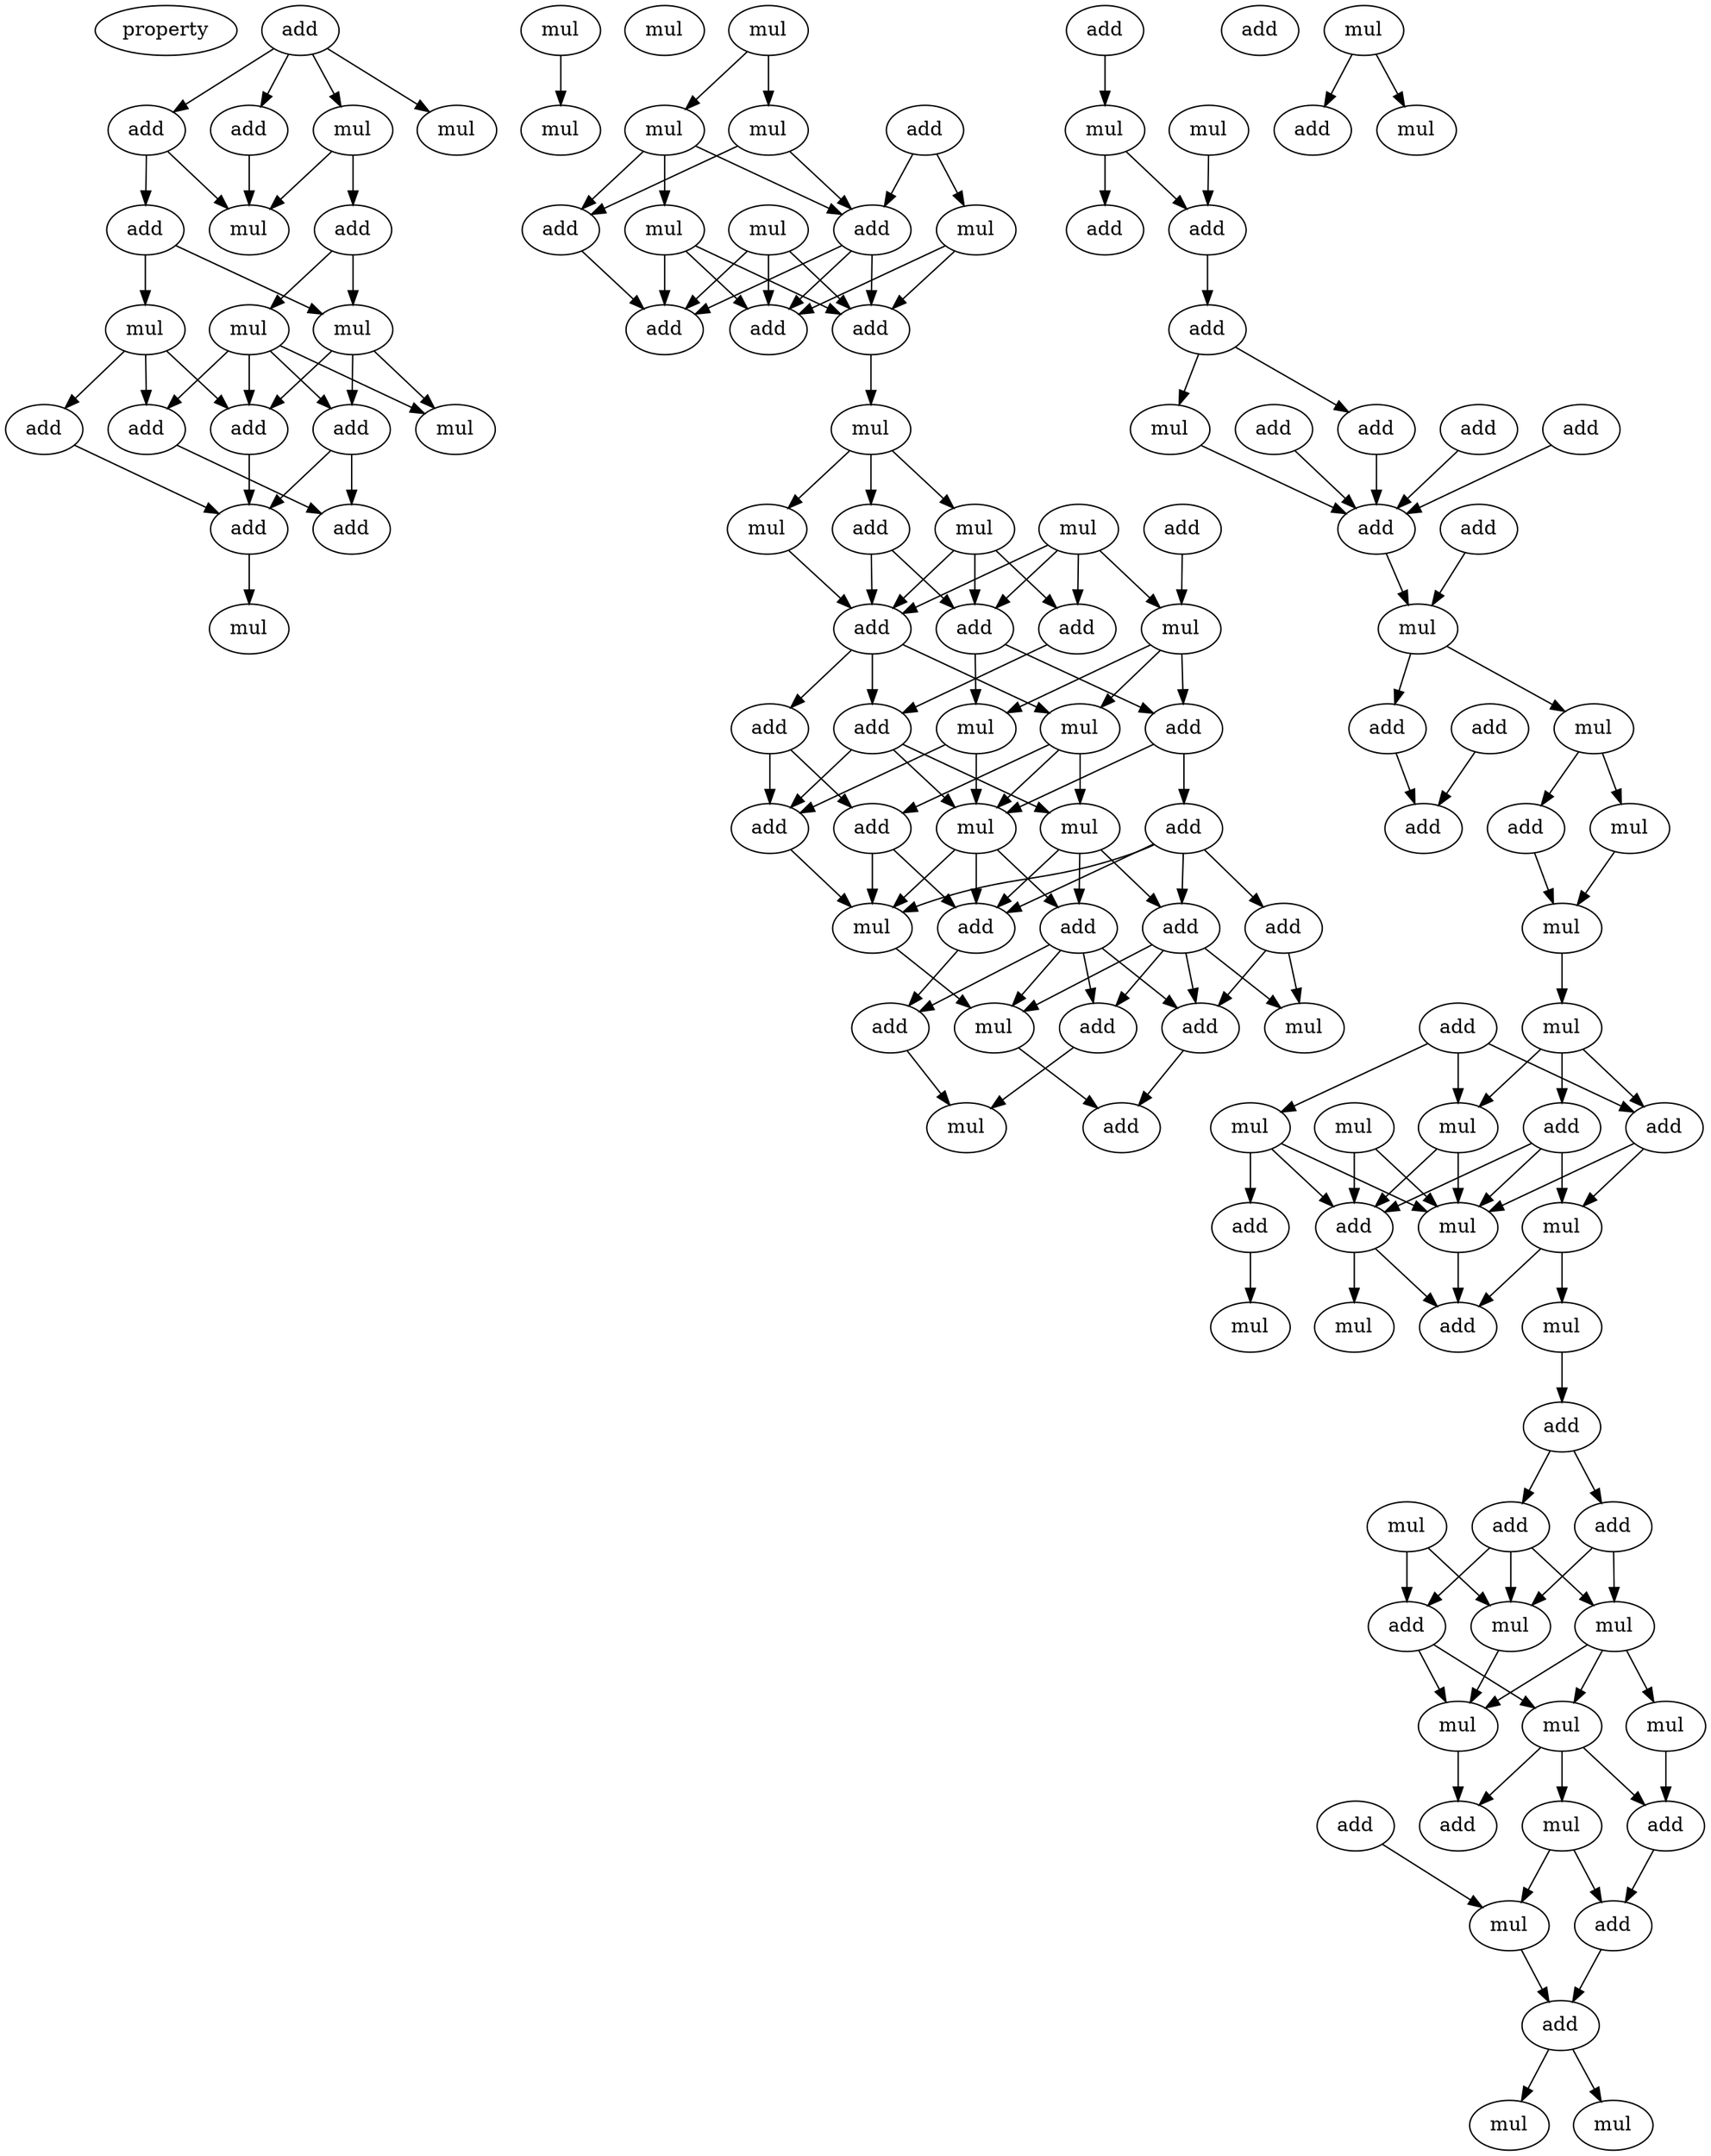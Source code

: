 digraph {
    node [fontcolor=black]
    property [mul=2,lf=1.9]
    0 [ label = add ];
    1 [ label = add ];
    2 [ label = mul ];
    3 [ label = add ];
    4 [ label = mul ];
    5 [ label = add ];
    6 [ label = add ];
    7 [ label = mul ];
    8 [ label = mul ];
    9 [ label = mul ];
    10 [ label = mul ];
    11 [ label = add ];
    12 [ label = mul ];
    13 [ label = add ];
    14 [ label = add ];
    15 [ label = add ];
    16 [ label = add ];
    17 [ label = mul ];
    18 [ label = add ];
    19 [ label = mul ];
    20 [ label = mul ];
    21 [ label = mul ];
    22 [ label = mul ];
    23 [ label = add ];
    24 [ label = mul ];
    25 [ label = mul ];
    26 [ label = mul ];
    27 [ label = add ];
    28 [ label = mul ];
    29 [ label = add ];
    30 [ label = mul ];
    31 [ label = add ];
    32 [ label = add ];
    33 [ label = add ];
    34 [ label = mul ];
    35 [ label = add ];
    36 [ label = mul ];
    37 [ label = mul ];
    38 [ label = mul ];
    39 [ label = add ];
    40 [ label = add ];
    41 [ label = add ];
    42 [ label = mul ];
    43 [ label = add ];
    44 [ label = add ];
    45 [ label = mul ];
    46 [ label = mul ];
    47 [ label = add ];
    48 [ label = add ];
    49 [ label = add ];
    50 [ label = add ];
    51 [ label = add ];
    52 [ label = mul ];
    53 [ label = mul ];
    54 [ label = add ];
    55 [ label = add ];
    56 [ label = mul ];
    57 [ label = add ];
    58 [ label = add ];
    59 [ label = add ];
    60 [ label = add ];
    61 [ label = mul ];
    62 [ label = add ];
    63 [ label = mul ];
    64 [ label = mul ];
    65 [ label = add ];
    66 [ label = add ];
    67 [ label = mul ];
    68 [ label = mul ];
    69 [ label = add ];
    70 [ label = add ];
    71 [ label = add ];
    72 [ label = add ];
    73 [ label = add ];
    74 [ label = add ];
    75 [ label = mul ];
    76 [ label = add ];
    77 [ label = add ];
    78 [ label = add ];
    79 [ label = add ];
    80 [ label = mul ];
    81 [ label = mul ];
    82 [ label = add ];
    83 [ label = add ];
    84 [ label = add ];
    85 [ label = add ];
    86 [ label = mul ];
    87 [ label = mul ];
    88 [ label = mul ];
    89 [ label = add ];
    90 [ label = mul ];
    91 [ label = add ];
    92 [ label = mul ];
    93 [ label = mul ];
    94 [ label = add ];
    95 [ label = add ];
    96 [ label = mul ];
    97 [ label = add ];
    98 [ label = mul ];
    99 [ label = mul ];
    100 [ label = add ];
    101 [ label = mul ];
    102 [ label = mul ];
    103 [ label = add ];
    104 [ label = add ];
    105 [ label = add ];
    106 [ label = mul ];
    107 [ label = mul ];
    108 [ label = add ];
    109 [ label = mul ];
    110 [ label = mul ];
    111 [ label = mul ];
    112 [ label = mul ];
    113 [ label = mul ];
    114 [ label = add ];
    115 [ label = add ];
    116 [ label = add ];
    117 [ label = mul ];
    118 [ label = add ];
    119 [ label = mul ];
    120 [ label = add ];
    121 [ label = mul ];
    122 [ label = add ];
    123 [ label = mul ];
    124 [ label = mul ];
    0 -> 1 [ name = 0 ];
    0 -> 2 [ name = 1 ];
    0 -> 3 [ name = 2 ];
    0 -> 4 [ name = 3 ];
    1 -> 5 [ name = 4 ];
    1 -> 7 [ name = 5 ];
    3 -> 7 [ name = 6 ];
    4 -> 6 [ name = 7 ];
    4 -> 7 [ name = 8 ];
    5 -> 8 [ name = 9 ];
    5 -> 9 [ name = 10 ];
    6 -> 8 [ name = 11 ];
    6 -> 10 [ name = 12 ];
    8 -> 12 [ name = 13 ];
    8 -> 13 [ name = 14 ];
    8 -> 14 [ name = 15 ];
    9 -> 11 [ name = 16 ];
    9 -> 13 [ name = 17 ];
    9 -> 15 [ name = 18 ];
    10 -> 12 [ name = 19 ];
    10 -> 13 [ name = 20 ];
    10 -> 14 [ name = 21 ];
    10 -> 15 [ name = 22 ];
    11 -> 16 [ name = 23 ];
    13 -> 16 [ name = 24 ];
    14 -> 16 [ name = 25 ];
    14 -> 18 [ name = 26 ];
    15 -> 18 [ name = 27 ];
    16 -> 20 [ name = 28 ];
    17 -> 19 [ name = 29 ];
    22 -> 24 [ name = 30 ];
    22 -> 25 [ name = 31 ];
    23 -> 28 [ name = 32 ];
    23 -> 29 [ name = 33 ];
    24 -> 27 [ name = 34 ];
    24 -> 29 [ name = 35 ];
    25 -> 27 [ name = 36 ];
    25 -> 29 [ name = 37 ];
    25 -> 30 [ name = 38 ];
    26 -> 31 [ name = 39 ];
    26 -> 32 [ name = 40 ];
    26 -> 33 [ name = 41 ];
    27 -> 31 [ name = 42 ];
    28 -> 32 [ name = 43 ];
    28 -> 33 [ name = 44 ];
    29 -> 31 [ name = 45 ];
    29 -> 32 [ name = 46 ];
    29 -> 33 [ name = 47 ];
    30 -> 31 [ name = 48 ];
    30 -> 32 [ name = 49 ];
    30 -> 33 [ name = 50 ];
    32 -> 34 [ name = 51 ];
    34 -> 35 [ name = 52 ];
    34 -> 36 [ name = 53 ];
    34 -> 37 [ name = 54 ];
    35 -> 40 [ name = 55 ];
    35 -> 41 [ name = 56 ];
    36 -> 40 [ name = 57 ];
    36 -> 41 [ name = 58 ];
    36 -> 43 [ name = 59 ];
    37 -> 41 [ name = 60 ];
    38 -> 40 [ name = 61 ];
    38 -> 41 [ name = 62 ];
    38 -> 42 [ name = 63 ];
    38 -> 43 [ name = 64 ];
    39 -> 42 [ name = 65 ];
    40 -> 44 [ name = 66 ];
    40 -> 46 [ name = 67 ];
    41 -> 45 [ name = 68 ];
    41 -> 47 [ name = 69 ];
    41 -> 48 [ name = 70 ];
    42 -> 44 [ name = 71 ];
    42 -> 45 [ name = 72 ];
    42 -> 46 [ name = 73 ];
    43 -> 47 [ name = 74 ];
    44 -> 50 [ name = 75 ];
    44 -> 52 [ name = 76 ];
    45 -> 49 [ name = 77 ];
    45 -> 52 [ name = 78 ];
    45 -> 53 [ name = 79 ];
    46 -> 51 [ name = 80 ];
    46 -> 52 [ name = 81 ];
    47 -> 51 [ name = 82 ];
    47 -> 52 [ name = 83 ];
    47 -> 53 [ name = 84 ];
    48 -> 49 [ name = 85 ];
    48 -> 51 [ name = 86 ];
    49 -> 54 [ name = 87 ];
    49 -> 56 [ name = 88 ];
    50 -> 54 [ name = 89 ];
    50 -> 55 [ name = 90 ];
    50 -> 56 [ name = 91 ];
    50 -> 58 [ name = 92 ];
    51 -> 56 [ name = 93 ];
    52 -> 54 [ name = 94 ];
    52 -> 56 [ name = 95 ];
    52 -> 57 [ name = 96 ];
    53 -> 54 [ name = 97 ];
    53 -> 55 [ name = 98 ];
    53 -> 57 [ name = 99 ];
    54 -> 60 [ name = 100 ];
    55 -> 59 [ name = 101 ];
    55 -> 61 [ name = 102 ];
    55 -> 62 [ name = 103 ];
    55 -> 63 [ name = 104 ];
    56 -> 63 [ name = 105 ];
    57 -> 59 [ name = 106 ];
    57 -> 60 [ name = 107 ];
    57 -> 62 [ name = 108 ];
    57 -> 63 [ name = 109 ];
    58 -> 61 [ name = 110 ];
    58 -> 62 [ name = 111 ];
    59 -> 64 [ name = 112 ];
    60 -> 64 [ name = 113 ];
    62 -> 65 [ name = 114 ];
    63 -> 65 [ name = 115 ];
    66 -> 68 [ name = 116 ];
    67 -> 70 [ name = 117 ];
    68 -> 69 [ name = 118 ];
    68 -> 70 [ name = 119 ];
    70 -> 72 [ name = 120 ];
    72 -> 73 [ name = 121 ];
    72 -> 75 [ name = 122 ];
    73 -> 78 [ name = 123 ];
    74 -> 78 [ name = 124 ];
    75 -> 78 [ name = 125 ];
    76 -> 78 [ name = 126 ];
    77 -> 78 [ name = 127 ];
    78 -> 80 [ name = 128 ];
    79 -> 80 [ name = 129 ];
    80 -> 81 [ name = 130 ];
    80 -> 82 [ name = 131 ];
    81 -> 84 [ name = 132 ];
    81 -> 86 [ name = 133 ];
    82 -> 85 [ name = 134 ];
    83 -> 85 [ name = 135 ];
    84 -> 87 [ name = 136 ];
    86 -> 87 [ name = 137 ];
    87 -> 88 [ name = 138 ];
    88 -> 91 [ name = 139 ];
    88 -> 93 [ name = 140 ];
    88 -> 94 [ name = 141 ];
    89 -> 91 [ name = 142 ];
    89 -> 92 [ name = 143 ];
    89 -> 93 [ name = 144 ];
    90 -> 95 [ name = 145 ];
    90 -> 96 [ name = 146 ];
    91 -> 96 [ name = 147 ];
    91 -> 98 [ name = 148 ];
    92 -> 95 [ name = 149 ];
    92 -> 96 [ name = 150 ];
    92 -> 97 [ name = 151 ];
    93 -> 95 [ name = 152 ];
    93 -> 96 [ name = 153 ];
    94 -> 95 [ name = 154 ];
    94 -> 96 [ name = 155 ];
    94 -> 98 [ name = 156 ];
    95 -> 100 [ name = 157 ];
    95 -> 101 [ name = 158 ];
    96 -> 100 [ name = 159 ];
    97 -> 99 [ name = 160 ];
    98 -> 100 [ name = 161 ];
    98 -> 102 [ name = 162 ];
    102 -> 103 [ name = 163 ];
    103 -> 104 [ name = 164 ];
    103 -> 105 [ name = 165 ];
    104 -> 107 [ name = 166 ];
    104 -> 109 [ name = 167 ];
    105 -> 107 [ name = 168 ];
    105 -> 108 [ name = 169 ];
    105 -> 109 [ name = 170 ];
    106 -> 107 [ name = 171 ];
    106 -> 108 [ name = 172 ];
    107 -> 110 [ name = 173 ];
    108 -> 110 [ name = 174 ];
    108 -> 112 [ name = 175 ];
    109 -> 110 [ name = 176 ];
    109 -> 111 [ name = 177 ];
    109 -> 112 [ name = 178 ];
    110 -> 116 [ name = 179 ];
    111 -> 114 [ name = 180 ];
    112 -> 113 [ name = 181 ];
    112 -> 114 [ name = 182 ];
    112 -> 116 [ name = 183 ];
    113 -> 117 [ name = 184 ];
    113 -> 118 [ name = 185 ];
    114 -> 118 [ name = 186 ];
    115 -> 117 [ name = 187 ];
    117 -> 120 [ name = 188 ];
    118 -> 120 [ name = 189 ];
    119 -> 122 [ name = 190 ];
    119 -> 123 [ name = 191 ];
    120 -> 121 [ name = 192 ];
    120 -> 124 [ name = 193 ];
}
